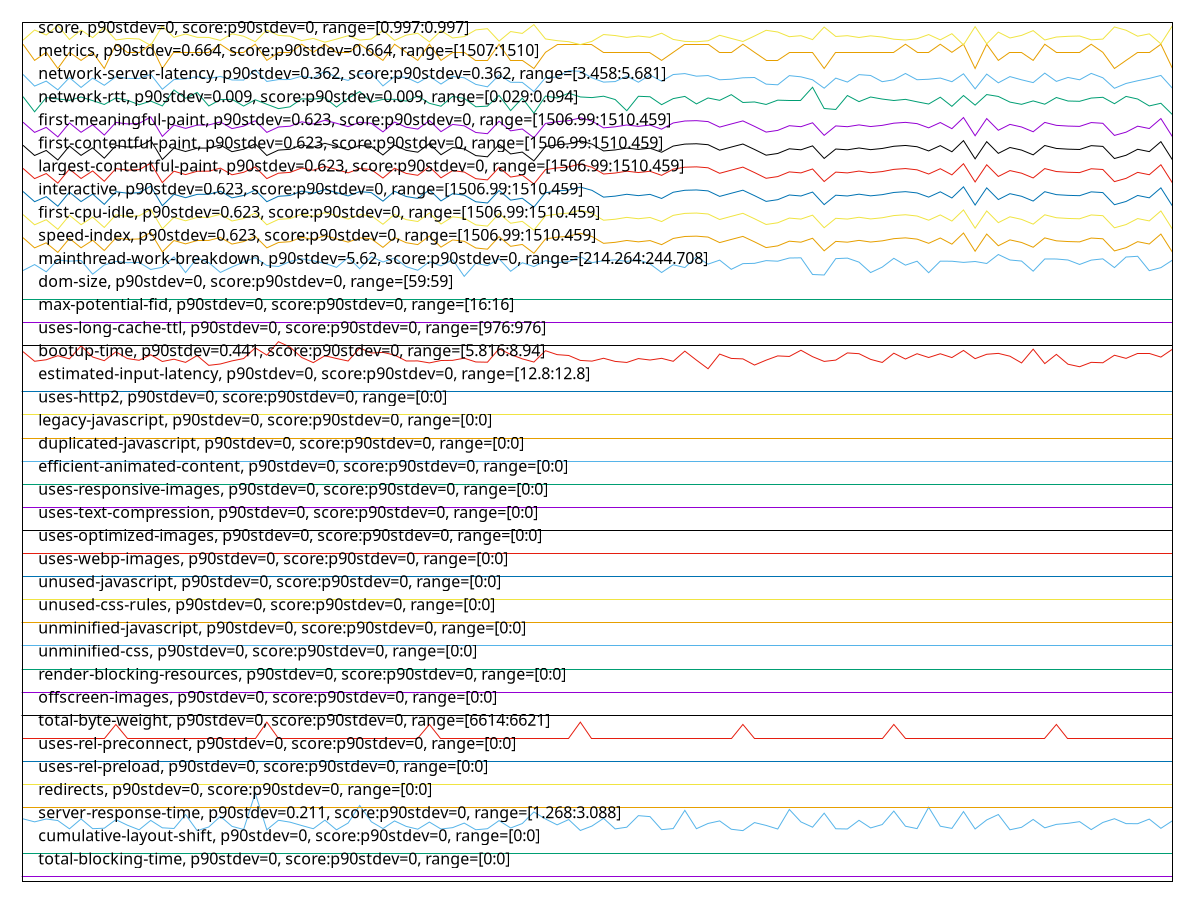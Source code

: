 reset
set terminal svg size 640, 4440 enhanced background rgb 'white'
set output "report_00007_2020-12-11T15:55:29.892Z/correlation/pages+cached+noexternal+nofonts+nosvg+noimg+nocss+nojs/correlation.svg"

$totalBlockingTimeP90Stdev0ScoreP90Stdev0Range00 <<EOF
0 0.2
1 0.2
2 0.2
3 0.2
4 0.2
5 0.2
6 0.2
7 0.2
8 0.2
9 0.2
10 0.2
11 0.2
12 0.2
13 0.2
14 0.2
15 0.2
16 0.2
17 0.2
18 0.2
19 0.2
20 0.2
21 0.2
22 0.2
23 0.2
24 0.2
25 0.2
26 0.2
27 0.2
28 0.2
29 0.2
30 0.2
31 0.2
32 0.2
33 0.2
34 0.2
35 0.2
36 0.2
37 0.2
38 0.2
39 0.2
40 0.2
41 0.2
42 0.2
43 0.2
44 0.2
45 0.2
46 0.2
47 0.2
48 0.2
49 0.2
50 0.2
51 0.2
52 0.2
53 0.2
54 0.2
55 0.2
56 0.2
57 0.2
58 0.2
59 0.2
60 0.2
61 0.2
62 0.2
63 0.2
64 0.2
65 0.2
66 0.2
67 0.2
68 0.2
69 0.2
70 0.2
71 0.2
72 0.2
73 0.2
74 0.2
75 0.2
76 0.2
77 0.2
78 0.2
79 0.2
80 0.2
81 0.2
82 0.2
83 0.2
84 0.2
85 0.2
86 0.2
87 0.2
88 0.2
89 0.2
90 0.2
91 0.2
92 0.2
93 0.2
94 0.2
95 0.2
96 0.2
97 0.2
98 0.2
99 0.2
EOF

$cumulativeLayoutShiftP90Stdev0ScoreP90Stdev0Range00 <<EOF
0 1.2
1 1.2
2 1.2
3 1.2
4 1.2
5 1.2
6 1.2
7 1.2
8 1.2
9 1.2
10 1.2
11 1.2
12 1.2
13 1.2
14 1.2
15 1.2
16 1.2
17 1.2
18 1.2
19 1.2
20 1.2
21 1.2
22 1.2
23 1.2
24 1.2
25 1.2
26 1.2
27 1.2
28 1.2
29 1.2
30 1.2
31 1.2
32 1.2
33 1.2
34 1.2
35 1.2
36 1.2
37 1.2
38 1.2
39 1.2
40 1.2
41 1.2
42 1.2
43 1.2
44 1.2
45 1.2
46 1.2
47 1.2
48 1.2
49 1.2
50 1.2
51 1.2
52 1.2
53 1.2
54 1.2
55 1.2
56 1.2
57 1.2
58 1.2
59 1.2
60 1.2
61 1.2
62 1.2
63 1.2
64 1.2
65 1.2
66 1.2
67 1.2
68 1.2
69 1.2
70 1.2
71 1.2
72 1.2
73 1.2
74 1.2
75 1.2
76 1.2
77 1.2
78 1.2
79 1.2
80 1.2
81 1.2
82 1.2
83 1.2
84 1.2
85 1.2
86 1.2
87 1.2
88 1.2
89 1.2
90 1.2
91 1.2
92 1.2
93 1.2
94 1.2
95 1.2
96 1.2
97 1.2
98 1.2
99 1.2
EOF

$serverResponseTimeP90Stdev0211ScoreP90Stdev0Range12683088 <<EOF
0 2.7136305732484076
1 2.582547770700637
2 2.7064968152866244
3 2.638726114649682
4 2.281146496815287
5 2.709171974522293
6 2.2873885350318472
7 2.3070063694267517
8 2.6779617834394904
9 2.4363057324840764
10 2.238343949044586
11 2.645859872611465
12 2.3248407643312103
13 2.2954140127388536
14 2.8982165605095545
15 2.2
16 2.3605095541401275
17 2.8188535031847133
18 2.389044585987261
19 2.25171974522293
20 3.8229299363057327
21 2.240127388535032
22 2.6512101910828028
23 2.569171974522293
24 2.4238216560509556
25 2.2847133757961786
26 2.6556687898089173
27 2.23656050955414
28 2.530828025477707
29 3.2914649681528667
30 2.586114649681529
31 2.291847133757962
32 2.622675159235669
33 2.3863694267515925
34 2.2642038216560514
35 2.573630573248408
36 2.2722292993630573
37 2.331974522292994
38 2.5290445859872612
39 2.240127388535032
40 2.2847133757961786
41 2.6369426751592355
42 2.31859872611465
43 2.508535031847134
44 3.00968152866242
45 2.7064968152866244
46 2.4532484076433123
47 2.6815286624203822
48 2.2089171974522297
49 2.4006369426751597
50 2.735031847133758
51 2.277579617834395
52 2.3507006369426753
53 2.850955414012739
54 2.8090445859872615
55 2.244585987261147
56 2.291847133757962
57 3.0801273885350318
58 2.2856050955414013
59 2.5129936305732485
60 2.623566878980892
61 2.2624203821656055
62 2.2026751592356693
63 2.551337579617835
64 2.42828025477707
65 2.2722292993630573
66 3.118471337579618
67 2.5798726114649684
68 2.351592356687898
69 2.9579617834394907
70 2.2829299363057327
71 2.274012738853503
72 2.649426751592357
73 2.319490445859873
74 2.465732484076433
75 3.0498089171974527
76 2.393503184713376
77 2.289171974522293
78 3.2147770700636946
79 2.394394904458599
80 2.2989808917197454
81 3.027515923566879
82 2.274012738853503
83 2.6663694267515927
84 2.9000000000000004
85 2.239235668789809
86 2.3462420382165607
87 2.68687898089172
88 2.3230573248407644
89 2.4737579617834395
90 2.5183439490445862
91 2.5914649681528665
92 2.2472611464968155
93 2.5557961783439493
94 2.7180891719745226
95 2.505859872611465
96 2.5022929936305736
97 2.70203821656051
98 2.302547770700637
99 2.6307006369426755
EOF

$redirectsP90Stdev0ScoreP90Stdev0Range00 <<EOF
0 3.2
1 3.2
2 3.2
3 3.2
4 3.2
5 3.2
6 3.2
7 3.2
8 3.2
9 3.2
10 3.2
11 3.2
12 3.2
13 3.2
14 3.2
15 3.2
16 3.2
17 3.2
18 3.2
19 3.2
20 3.2
21 3.2
22 3.2
23 3.2
24 3.2
25 3.2
26 3.2
27 3.2
28 3.2
29 3.2
30 3.2
31 3.2
32 3.2
33 3.2
34 3.2
35 3.2
36 3.2
37 3.2
38 3.2
39 3.2
40 3.2
41 3.2
42 3.2
43 3.2
44 3.2
45 3.2
46 3.2
47 3.2
48 3.2
49 3.2
50 3.2
51 3.2
52 3.2
53 3.2
54 3.2
55 3.2
56 3.2
57 3.2
58 3.2
59 3.2
60 3.2
61 3.2
62 3.2
63 3.2
64 3.2
65 3.2
66 3.2
67 3.2
68 3.2
69 3.2
70 3.2
71 3.2
72 3.2
73 3.2
74 3.2
75 3.2
76 3.2
77 3.2
78 3.2
79 3.2
80 3.2
81 3.2
82 3.2
83 3.2
84 3.2
85 3.2
86 3.2
87 3.2
88 3.2
89 3.2
90 3.2
91 3.2
92 3.2
93 3.2
94 3.2
95 3.2
96 3.2
97 3.2
98 3.2
99 3.2
EOF

$usesRelPreloadP90Stdev0ScoreP90Stdev0Range00 <<EOF
0 4.2
1 4.2
2 4.2
3 4.2
4 4.2
5 4.2
6 4.2
7 4.2
8 4.2
9 4.2
10 4.2
11 4.2
12 4.2
13 4.2
14 4.2
15 4.2
16 4.2
17 4.2
18 4.2
19 4.2
20 4.2
21 4.2
22 4.2
23 4.2
24 4.2
25 4.2
26 4.2
27 4.2
28 4.2
29 4.2
30 4.2
31 4.2
32 4.2
33 4.2
34 4.2
35 4.2
36 4.2
37 4.2
38 4.2
39 4.2
40 4.2
41 4.2
42 4.2
43 4.2
44 4.2
45 4.2
46 4.2
47 4.2
48 4.2
49 4.2
50 4.2
51 4.2
52 4.2
53 4.2
54 4.2
55 4.2
56 4.2
57 4.2
58 4.2
59 4.2
60 4.2
61 4.2
62 4.2
63 4.2
64 4.2
65 4.2
66 4.2
67 4.2
68 4.2
69 4.2
70 4.2
71 4.2
72 4.2
73 4.2
74 4.2
75 4.2
76 4.2
77 4.2
78 4.2
79 4.2
80 4.2
81 4.2
82 4.2
83 4.2
84 4.2
85 4.2
86 4.2
87 4.2
88 4.2
89 4.2
90 4.2
91 4.2
92 4.2
93 4.2
94 4.2
95 4.2
96 4.2
97 4.2
98 4.2
99 4.2
EOF

$usesRelPreconnectP90Stdev0ScoreP90Stdev0Range00 <<EOF
0 5.2
1 5.2
2 5.2
3 5.2
4 5.2
5 5.2
6 5.2
7 5.2
8 5.2
9 5.2
10 5.2
11 5.2
12 5.2
13 5.2
14 5.2
15 5.2
16 5.2
17 5.2
18 5.2
19 5.2
20 5.2
21 5.2
22 5.2
23 5.2
24 5.2
25 5.2
26 5.2
27 5.2
28 5.2
29 5.2
30 5.2
31 5.2
32 5.2
33 5.2
34 5.2
35 5.2
36 5.2
37 5.2
38 5.2
39 5.2
40 5.2
41 5.2
42 5.2
43 5.2
44 5.2
45 5.2
46 5.2
47 5.2
48 5.2
49 5.2
50 5.2
51 5.2
52 5.2
53 5.2
54 5.2
55 5.2
56 5.2
57 5.2
58 5.2
59 5.2
60 5.2
61 5.2
62 5.2
63 5.2
64 5.2
65 5.2
66 5.2
67 5.2
68 5.2
69 5.2
70 5.2
71 5.2
72 5.2
73 5.2
74 5.2
75 5.2
76 5.2
77 5.2
78 5.2
79 5.2
80 5.2
81 5.2
82 5.2
83 5.2
84 5.2
85 5.2
86 5.2
87 5.2
88 5.2
89 5.2
90 5.2
91 5.2
92 5.2
93 5.2
94 5.2
95 5.2
96 5.2
97 5.2
98 5.2
99 5.2
EOF

$totalByteWeightP90Stdev0ScoreP90Stdev0Range66146621 <<EOF
0 6.2
1 6.2
2 6.2
3 6.2
4 6.2
5 6.2
6 6.2
7 6.2
8 6.8
9 6.2
10 6.2
11 6.2
12 6.2
13 6.2
14 6.2
15 6.2
16 6.2
17 6.2
18 6.2
19 6.2
20 6.2
21 6.9
22 6.2
23 6.2
24 6.2
25 6.2
26 6.2
27 6.2
28 6.2
29 6.2
30 6.2
31 6.2
32 6.2
33 6.2
34 6.2
35 6.8
36 6.2
37 6.2
38 6.2
39 6.2
40 6.2
41 6.2
42 6.2
43 6.2
44 6.2
45 6.2
46 6.2
47 6.2
48 6.9
49 6.2
50 6.2
51 6.2
52 6.2
53 6.2
54 6.2
55 6.2
56 6.2
57 6.2
58 6.2
59 6.2
60 6.2
61 6.2
62 6.8
63 6.2
64 6.2
65 6.2
66 6.2
67 6.2
68 6.2
69 6.2
70 6.2
71 6.2
72 6.2
73 6.2
74 6.2
75 6.8
76 6.2
77 6.2
78 6.2
79 6.2
80 6.2
81 6.2
82 6.2
83 6.2
84 6.2
85 6.2
86 6.2
87 6.2
88 6.2
89 6.8
90 6.2
91 6.2
92 6.2
93 6.2
94 6.2
95 6.2
96 6.2
97 6.2
98 6.2
99 6.2
EOF

$offscreenImagesP90Stdev0ScoreP90Stdev0Range00 <<EOF
0 7.2
1 7.2
2 7.2
3 7.2
4 7.2
5 7.2
6 7.2
7 7.2
8 7.2
9 7.2
10 7.2
11 7.2
12 7.2
13 7.2
14 7.2
15 7.2
16 7.2
17 7.2
18 7.2
19 7.2
20 7.2
21 7.2
22 7.2
23 7.2
24 7.2
25 7.2
26 7.2
27 7.2
28 7.2
29 7.2
30 7.2
31 7.2
32 7.2
33 7.2
34 7.2
35 7.2
36 7.2
37 7.2
38 7.2
39 7.2
40 7.2
41 7.2
42 7.2
43 7.2
44 7.2
45 7.2
46 7.2
47 7.2
48 7.2
49 7.2
50 7.2
51 7.2
52 7.2
53 7.2
54 7.2
55 7.2
56 7.2
57 7.2
58 7.2
59 7.2
60 7.2
61 7.2
62 7.2
63 7.2
64 7.2
65 7.2
66 7.2
67 7.2
68 7.2
69 7.2
70 7.2
71 7.2
72 7.2
73 7.2
74 7.2
75 7.2
76 7.2
77 7.2
78 7.2
79 7.2
80 7.2
81 7.2
82 7.2
83 7.2
84 7.2
85 7.2
86 7.2
87 7.2
88 7.2
89 7.2
90 7.2
91 7.2
92 7.2
93 7.2
94 7.2
95 7.2
96 7.2
97 7.2
98 7.2
99 7.2
EOF

$renderBlockingResourcesP90Stdev0ScoreP90Stdev0Range00 <<EOF
0 8.2
1 8.2
2 8.2
3 8.2
4 8.2
5 8.2
6 8.2
7 8.2
8 8.2
9 8.2
10 8.2
11 8.2
12 8.2
13 8.2
14 8.2
15 8.2
16 8.2
17 8.2
18 8.2
19 8.2
20 8.2
21 8.2
22 8.2
23 8.2
24 8.2
25 8.2
26 8.2
27 8.2
28 8.2
29 8.2
30 8.2
31 8.2
32 8.2
33 8.2
34 8.2
35 8.2
36 8.2
37 8.2
38 8.2
39 8.2
40 8.2
41 8.2
42 8.2
43 8.2
44 8.2
45 8.2
46 8.2
47 8.2
48 8.2
49 8.2
50 8.2
51 8.2
52 8.2
53 8.2
54 8.2
55 8.2
56 8.2
57 8.2
58 8.2
59 8.2
60 8.2
61 8.2
62 8.2
63 8.2
64 8.2
65 8.2
66 8.2
67 8.2
68 8.2
69 8.2
70 8.2
71 8.2
72 8.2
73 8.2
74 8.2
75 8.2
76 8.2
77 8.2
78 8.2
79 8.2
80 8.2
81 8.2
82 8.2
83 8.2
84 8.2
85 8.2
86 8.2
87 8.2
88 8.2
89 8.2
90 8.2
91 8.2
92 8.2
93 8.2
94 8.2
95 8.2
96 8.2
97 8.2
98 8.2
99 8.2
EOF

$unminifiedCssP90Stdev0ScoreP90Stdev0Range00 <<EOF
0 9.2
1 9.2
2 9.2
3 9.2
4 9.2
5 9.2
6 9.2
7 9.2
8 9.2
9 9.2
10 9.2
11 9.2
12 9.2
13 9.2
14 9.2
15 9.2
16 9.2
17 9.2
18 9.2
19 9.2
20 9.2
21 9.2
22 9.2
23 9.2
24 9.2
25 9.2
26 9.2
27 9.2
28 9.2
29 9.2
30 9.2
31 9.2
32 9.2
33 9.2
34 9.2
35 9.2
36 9.2
37 9.2
38 9.2
39 9.2
40 9.2
41 9.2
42 9.2
43 9.2
44 9.2
45 9.2
46 9.2
47 9.2
48 9.2
49 9.2
50 9.2
51 9.2
52 9.2
53 9.2
54 9.2
55 9.2
56 9.2
57 9.2
58 9.2
59 9.2
60 9.2
61 9.2
62 9.2
63 9.2
64 9.2
65 9.2
66 9.2
67 9.2
68 9.2
69 9.2
70 9.2
71 9.2
72 9.2
73 9.2
74 9.2
75 9.2
76 9.2
77 9.2
78 9.2
79 9.2
80 9.2
81 9.2
82 9.2
83 9.2
84 9.2
85 9.2
86 9.2
87 9.2
88 9.2
89 9.2
90 9.2
91 9.2
92 9.2
93 9.2
94 9.2
95 9.2
96 9.2
97 9.2
98 9.2
99 9.2
EOF

$unminifiedJavascriptP90Stdev0ScoreP90Stdev0Range00 <<EOF
0 10.2
1 10.2
2 10.2
3 10.2
4 10.2
5 10.2
6 10.2
7 10.2
8 10.2
9 10.2
10 10.2
11 10.2
12 10.2
13 10.2
14 10.2
15 10.2
16 10.2
17 10.2
18 10.2
19 10.2
20 10.2
21 10.2
22 10.2
23 10.2
24 10.2
25 10.2
26 10.2
27 10.2
28 10.2
29 10.2
30 10.2
31 10.2
32 10.2
33 10.2
34 10.2
35 10.2
36 10.2
37 10.2
38 10.2
39 10.2
40 10.2
41 10.2
42 10.2
43 10.2
44 10.2
45 10.2
46 10.2
47 10.2
48 10.2
49 10.2
50 10.2
51 10.2
52 10.2
53 10.2
54 10.2
55 10.2
56 10.2
57 10.2
58 10.2
59 10.2
60 10.2
61 10.2
62 10.2
63 10.2
64 10.2
65 10.2
66 10.2
67 10.2
68 10.2
69 10.2
70 10.2
71 10.2
72 10.2
73 10.2
74 10.2
75 10.2
76 10.2
77 10.2
78 10.2
79 10.2
80 10.2
81 10.2
82 10.2
83 10.2
84 10.2
85 10.2
86 10.2
87 10.2
88 10.2
89 10.2
90 10.2
91 10.2
92 10.2
93 10.2
94 10.2
95 10.2
96 10.2
97 10.2
98 10.2
99 10.2
EOF

$unusedCssRulesP90Stdev0ScoreP90Stdev0Range00 <<EOF
0 11.2
1 11.2
2 11.2
3 11.2
4 11.2
5 11.2
6 11.2
7 11.2
8 11.2
9 11.2
10 11.2
11 11.2
12 11.2
13 11.2
14 11.2
15 11.2
16 11.2
17 11.2
18 11.2
19 11.2
20 11.2
21 11.2
22 11.2
23 11.2
24 11.2
25 11.2
26 11.2
27 11.2
28 11.2
29 11.2
30 11.2
31 11.2
32 11.2
33 11.2
34 11.2
35 11.2
36 11.2
37 11.2
38 11.2
39 11.2
40 11.2
41 11.2
42 11.2
43 11.2
44 11.2
45 11.2
46 11.2
47 11.2
48 11.2
49 11.2
50 11.2
51 11.2
52 11.2
53 11.2
54 11.2
55 11.2
56 11.2
57 11.2
58 11.2
59 11.2
60 11.2
61 11.2
62 11.2
63 11.2
64 11.2
65 11.2
66 11.2
67 11.2
68 11.2
69 11.2
70 11.2
71 11.2
72 11.2
73 11.2
74 11.2
75 11.2
76 11.2
77 11.2
78 11.2
79 11.2
80 11.2
81 11.2
82 11.2
83 11.2
84 11.2
85 11.2
86 11.2
87 11.2
88 11.2
89 11.2
90 11.2
91 11.2
92 11.2
93 11.2
94 11.2
95 11.2
96 11.2
97 11.2
98 11.2
99 11.2
EOF

$unusedJavascriptP90Stdev0ScoreP90Stdev0Range00 <<EOF
0 12.2
1 12.2
2 12.2
3 12.2
4 12.2
5 12.2
6 12.2
7 12.2
8 12.2
9 12.2
10 12.2
11 12.2
12 12.2
13 12.2
14 12.2
15 12.2
16 12.2
17 12.2
18 12.2
19 12.2
20 12.2
21 12.2
22 12.2
23 12.2
24 12.2
25 12.2
26 12.2
27 12.2
28 12.2
29 12.2
30 12.2
31 12.2
32 12.2
33 12.2
34 12.2
35 12.2
36 12.2
37 12.2
38 12.2
39 12.2
40 12.2
41 12.2
42 12.2
43 12.2
44 12.2
45 12.2
46 12.2
47 12.2
48 12.2
49 12.2
50 12.2
51 12.2
52 12.2
53 12.2
54 12.2
55 12.2
56 12.2
57 12.2
58 12.2
59 12.2
60 12.2
61 12.2
62 12.2
63 12.2
64 12.2
65 12.2
66 12.2
67 12.2
68 12.2
69 12.2
70 12.2
71 12.2
72 12.2
73 12.2
74 12.2
75 12.2
76 12.2
77 12.2
78 12.2
79 12.2
80 12.2
81 12.2
82 12.2
83 12.2
84 12.2
85 12.2
86 12.2
87 12.2
88 12.2
89 12.2
90 12.2
91 12.2
92 12.2
93 12.2
94 12.2
95 12.2
96 12.2
97 12.2
98 12.2
99 12.2
EOF

$usesWebpImagesP90Stdev0ScoreP90Stdev0Range00 <<EOF
0 13.2
1 13.2
2 13.2
3 13.2
4 13.2
5 13.2
6 13.2
7 13.2
8 13.2
9 13.2
10 13.2
11 13.2
12 13.2
13 13.2
14 13.2
15 13.2
16 13.2
17 13.2
18 13.2
19 13.2
20 13.2
21 13.2
22 13.2
23 13.2
24 13.2
25 13.2
26 13.2
27 13.2
28 13.2
29 13.2
30 13.2
31 13.2
32 13.2
33 13.2
34 13.2
35 13.2
36 13.2
37 13.2
38 13.2
39 13.2
40 13.2
41 13.2
42 13.2
43 13.2
44 13.2
45 13.2
46 13.2
47 13.2
48 13.2
49 13.2
50 13.2
51 13.2
52 13.2
53 13.2
54 13.2
55 13.2
56 13.2
57 13.2
58 13.2
59 13.2
60 13.2
61 13.2
62 13.2
63 13.2
64 13.2
65 13.2
66 13.2
67 13.2
68 13.2
69 13.2
70 13.2
71 13.2
72 13.2
73 13.2
74 13.2
75 13.2
76 13.2
77 13.2
78 13.2
79 13.2
80 13.2
81 13.2
82 13.2
83 13.2
84 13.2
85 13.2
86 13.2
87 13.2
88 13.2
89 13.2
90 13.2
91 13.2
92 13.2
93 13.2
94 13.2
95 13.2
96 13.2
97 13.2
98 13.2
99 13.2
EOF

$usesOptimizedImagesP90Stdev0ScoreP90Stdev0Range00 <<EOF
0 14.2
1 14.2
2 14.2
3 14.2
4 14.2
5 14.2
6 14.2
7 14.2
8 14.2
9 14.2
10 14.2
11 14.2
12 14.2
13 14.2
14 14.2
15 14.2
16 14.2
17 14.2
18 14.2
19 14.2
20 14.2
21 14.2
22 14.2
23 14.2
24 14.2
25 14.2
26 14.2
27 14.2
28 14.2
29 14.2
30 14.2
31 14.2
32 14.2
33 14.2
34 14.2
35 14.2
36 14.2
37 14.2
38 14.2
39 14.2
40 14.2
41 14.2
42 14.2
43 14.2
44 14.2
45 14.2
46 14.2
47 14.2
48 14.2
49 14.2
50 14.2
51 14.2
52 14.2
53 14.2
54 14.2
55 14.2
56 14.2
57 14.2
58 14.2
59 14.2
60 14.2
61 14.2
62 14.2
63 14.2
64 14.2
65 14.2
66 14.2
67 14.2
68 14.2
69 14.2
70 14.2
71 14.2
72 14.2
73 14.2
74 14.2
75 14.2
76 14.2
77 14.2
78 14.2
79 14.2
80 14.2
81 14.2
82 14.2
83 14.2
84 14.2
85 14.2
86 14.2
87 14.2
88 14.2
89 14.2
90 14.2
91 14.2
92 14.2
93 14.2
94 14.2
95 14.2
96 14.2
97 14.2
98 14.2
99 14.2
EOF

$usesTextCompressionP90Stdev0ScoreP90Stdev0Range00 <<EOF
0 15.2
1 15.2
2 15.2
3 15.2
4 15.2
5 15.2
6 15.2
7 15.2
8 15.2
9 15.2
10 15.2
11 15.2
12 15.2
13 15.2
14 15.2
15 15.2
16 15.2
17 15.2
18 15.2
19 15.2
20 15.2
21 15.2
22 15.2
23 15.2
24 15.2
25 15.2
26 15.2
27 15.2
28 15.2
29 15.2
30 15.2
31 15.2
32 15.2
33 15.2
34 15.2
35 15.2
36 15.2
37 15.2
38 15.2
39 15.2
40 15.2
41 15.2
42 15.2
43 15.2
44 15.2
45 15.2
46 15.2
47 15.2
48 15.2
49 15.2
50 15.2
51 15.2
52 15.2
53 15.2
54 15.2
55 15.2
56 15.2
57 15.2
58 15.2
59 15.2
60 15.2
61 15.2
62 15.2
63 15.2
64 15.2
65 15.2
66 15.2
67 15.2
68 15.2
69 15.2
70 15.2
71 15.2
72 15.2
73 15.2
74 15.2
75 15.2
76 15.2
77 15.2
78 15.2
79 15.2
80 15.2
81 15.2
82 15.2
83 15.2
84 15.2
85 15.2
86 15.2
87 15.2
88 15.2
89 15.2
90 15.2
91 15.2
92 15.2
93 15.2
94 15.2
95 15.2
96 15.2
97 15.2
98 15.2
99 15.2
EOF

$usesResponsiveImagesP90Stdev0ScoreP90Stdev0Range00 <<EOF
0 16.2
1 16.2
2 16.2
3 16.2
4 16.2
5 16.2
6 16.2
7 16.2
8 16.2
9 16.2
10 16.2
11 16.2
12 16.2
13 16.2
14 16.2
15 16.2
16 16.2
17 16.2
18 16.2
19 16.2
20 16.2
21 16.2
22 16.2
23 16.2
24 16.2
25 16.2
26 16.2
27 16.2
28 16.2
29 16.2
30 16.2
31 16.2
32 16.2
33 16.2
34 16.2
35 16.2
36 16.2
37 16.2
38 16.2
39 16.2
40 16.2
41 16.2
42 16.2
43 16.2
44 16.2
45 16.2
46 16.2
47 16.2
48 16.2
49 16.2
50 16.2
51 16.2
52 16.2
53 16.2
54 16.2
55 16.2
56 16.2
57 16.2
58 16.2
59 16.2
60 16.2
61 16.2
62 16.2
63 16.2
64 16.2
65 16.2
66 16.2
67 16.2
68 16.2
69 16.2
70 16.2
71 16.2
72 16.2
73 16.2
74 16.2
75 16.2
76 16.2
77 16.2
78 16.2
79 16.2
80 16.2
81 16.2
82 16.2
83 16.2
84 16.2
85 16.2
86 16.2
87 16.2
88 16.2
89 16.2
90 16.2
91 16.2
92 16.2
93 16.2
94 16.2
95 16.2
96 16.2
97 16.2
98 16.2
99 16.2
EOF

$efficientAnimatedContentP90Stdev0ScoreP90Stdev0Range00 <<EOF
0 17.2
1 17.2
2 17.2
3 17.2
4 17.2
5 17.2
6 17.2
7 17.2
8 17.2
9 17.2
10 17.2
11 17.2
12 17.2
13 17.2
14 17.2
15 17.2
16 17.2
17 17.2
18 17.2
19 17.2
20 17.2
21 17.2
22 17.2
23 17.2
24 17.2
25 17.2
26 17.2
27 17.2
28 17.2
29 17.2
30 17.2
31 17.2
32 17.2
33 17.2
34 17.2
35 17.2
36 17.2
37 17.2
38 17.2
39 17.2
40 17.2
41 17.2
42 17.2
43 17.2
44 17.2
45 17.2
46 17.2
47 17.2
48 17.2
49 17.2
50 17.2
51 17.2
52 17.2
53 17.2
54 17.2
55 17.2
56 17.2
57 17.2
58 17.2
59 17.2
60 17.2
61 17.2
62 17.2
63 17.2
64 17.2
65 17.2
66 17.2
67 17.2
68 17.2
69 17.2
70 17.2
71 17.2
72 17.2
73 17.2
74 17.2
75 17.2
76 17.2
77 17.2
78 17.2
79 17.2
80 17.2
81 17.2
82 17.2
83 17.2
84 17.2
85 17.2
86 17.2
87 17.2
88 17.2
89 17.2
90 17.2
91 17.2
92 17.2
93 17.2
94 17.2
95 17.2
96 17.2
97 17.2
98 17.2
99 17.2
EOF

$duplicatedJavascriptP90Stdev0ScoreP90Stdev0Range00 <<EOF
0 18.2
1 18.2
2 18.2
3 18.2
4 18.2
5 18.2
6 18.2
7 18.2
8 18.2
9 18.2
10 18.2
11 18.2
12 18.2
13 18.2
14 18.2
15 18.2
16 18.2
17 18.2
18 18.2
19 18.2
20 18.2
21 18.2
22 18.2
23 18.2
24 18.2
25 18.2
26 18.2
27 18.2
28 18.2
29 18.2
30 18.2
31 18.2
32 18.2
33 18.2
34 18.2
35 18.2
36 18.2
37 18.2
38 18.2
39 18.2
40 18.2
41 18.2
42 18.2
43 18.2
44 18.2
45 18.2
46 18.2
47 18.2
48 18.2
49 18.2
50 18.2
51 18.2
52 18.2
53 18.2
54 18.2
55 18.2
56 18.2
57 18.2
58 18.2
59 18.2
60 18.2
61 18.2
62 18.2
63 18.2
64 18.2
65 18.2
66 18.2
67 18.2
68 18.2
69 18.2
70 18.2
71 18.2
72 18.2
73 18.2
74 18.2
75 18.2
76 18.2
77 18.2
78 18.2
79 18.2
80 18.2
81 18.2
82 18.2
83 18.2
84 18.2
85 18.2
86 18.2
87 18.2
88 18.2
89 18.2
90 18.2
91 18.2
92 18.2
93 18.2
94 18.2
95 18.2
96 18.2
97 18.2
98 18.2
99 18.2
EOF

$legacyJavascriptP90Stdev0ScoreP90Stdev0Range00 <<EOF
0 19.2
1 19.2
2 19.2
3 19.2
4 19.2
5 19.2
6 19.2
7 19.2
8 19.2
9 19.2
10 19.2
11 19.2
12 19.2
13 19.2
14 19.2
15 19.2
16 19.2
17 19.2
18 19.2
19 19.2
20 19.2
21 19.2
22 19.2
23 19.2
24 19.2
25 19.2
26 19.2
27 19.2
28 19.2
29 19.2
30 19.2
31 19.2
32 19.2
33 19.2
34 19.2
35 19.2
36 19.2
37 19.2
38 19.2
39 19.2
40 19.2
41 19.2
42 19.2
43 19.2
44 19.2
45 19.2
46 19.2
47 19.2
48 19.2
49 19.2
50 19.2
51 19.2
52 19.2
53 19.2
54 19.2
55 19.2
56 19.2
57 19.2
58 19.2
59 19.2
60 19.2
61 19.2
62 19.2
63 19.2
64 19.2
65 19.2
66 19.2
67 19.2
68 19.2
69 19.2
70 19.2
71 19.2
72 19.2
73 19.2
74 19.2
75 19.2
76 19.2
77 19.2
78 19.2
79 19.2
80 19.2
81 19.2
82 19.2
83 19.2
84 19.2
85 19.2
86 19.2
87 19.2
88 19.2
89 19.2
90 19.2
91 19.2
92 19.2
93 19.2
94 19.2
95 19.2
96 19.2
97 19.2
98 19.2
99 19.2
EOF

$usesHttp2P90Stdev0ScoreP90Stdev0Range00 <<EOF
0 20.2
1 20.2
2 20.2
3 20.2
4 20.2
5 20.2
6 20.2
7 20.2
8 20.2
9 20.2
10 20.2
11 20.2
12 20.2
13 20.2
14 20.2
15 20.2
16 20.2
17 20.2
18 20.2
19 20.2
20 20.2
21 20.2
22 20.2
23 20.2
24 20.2
25 20.2
26 20.2
27 20.2
28 20.2
29 20.2
30 20.2
31 20.2
32 20.2
33 20.2
34 20.2
35 20.2
36 20.2
37 20.2
38 20.2
39 20.2
40 20.2
41 20.2
42 20.2
43 20.2
44 20.2
45 20.2
46 20.2
47 20.2
48 20.2
49 20.2
50 20.2
51 20.2
52 20.2
53 20.2
54 20.2
55 20.2
56 20.2
57 20.2
58 20.2
59 20.2
60 20.2
61 20.2
62 20.2
63 20.2
64 20.2
65 20.2
66 20.2
67 20.2
68 20.2
69 20.2
70 20.2
71 20.2
72 20.2
73 20.2
74 20.2
75 20.2
76 20.2
77 20.2
78 20.2
79 20.2
80 20.2
81 20.2
82 20.2
83 20.2
84 20.2
85 20.2
86 20.2
87 20.2
88 20.2
89 20.2
90 20.2
91 20.2
92 20.2
93 20.2
94 20.2
95 20.2
96 20.2
97 20.2
98 20.2
99 20.2
EOF

$estimatedInputLatencyP90Stdev0ScoreP90Stdev0Range128128 <<EOF
0 21.2
1 21.2
2 21.2
3 21.2
4 21.2
5 21.2
6 21.2
7 21.2
8 21.2
9 21.2
10 21.2
11 21.2
12 21.2
13 21.2
14 21.2
15 21.2
16 21.2
17 21.2
18 21.2
19 21.2
20 21.2
21 21.2
22 21.2
23 21.2
24 21.2
25 21.2
26 21.2
27 21.2
28 21.2
29 21.2
30 21.2
31 21.2
32 21.2
33 21.2
34 21.2
35 21.2
36 21.2
37 21.2
38 21.2
39 21.2
40 21.2
41 21.2
42 21.2
43 21.2
44 21.2
45 21.2
46 21.2
47 21.2
48 21.2
49 21.2
50 21.2
51 21.2
52 21.2
53 21.2
54 21.2
55 21.2
56 21.2
57 21.2
58 21.2
59 21.2
60 21.2
61 21.2
62 21.2
63 21.2
64 21.2
65 21.2
66 21.2
67 21.2
68 21.2
69 21.2
70 21.2
71 21.2
72 21.2
73 21.2
74 21.2
75 21.2
76 21.2
77 21.2
78 21.2
79 21.2
80 21.2
81 21.2
82 21.2
83 21.2
84 21.2
85 21.2
86 21.2
87 21.2
88 21.2
89 21.2
90 21.2
91 21.2
92 21.2
93 21.2
94 21.2
95 21.2
96 21.2
97 21.2
98 21.2
99 21.2
EOF

$bootupTimeP90Stdev0441ScoreP90Stdev0Range5816894 <<EOF
0 22.94047109207709
1 22.523768736616702
2 22.589721627408995
3 22.76359743040685
4 22.628693790149892
5 23.193790149892934
6 22.70813704496788
7 22.549250535331904
8 22.931477516059957
9 22.6406852248394
10 22.56573875802998
11 22.805567451820128
12 22.51477516059957
13 22.613704496788007
14 22.475802997858672
15 22.771092077087793
16 22.346895074946467
17 22.406852248394003
18 22.540256959314775
19 22.6406852248394
20 23.103854389721626
21 22.789079229122056
22 23.37066381156317
23 23.135331905781584
24 22.68865096359743
25 22.465310492505353
26 22.76359743040685
27 22.643683083511778
28 22.535760171306208
29 23.099357601713063
30 22.88051391862955
31 22.90899357601713
32 22.793576017130622
33 22.537259100642398
34 22.538758029978585
35 22.453319057815847
36 22.556745182012847
37 22.56423982869379
38 22.657173447537474
39 22.493790149892934
40 22.483297644539615
41 23.06338329764454
42 22.820556745182014
43 22.628693790149892
44 22.490792291220558
45 22.980942184154173
46 22.81156316916488
47 22.77408993576017
48 22.561241970021413
49 22.529764453961455
50 22.654175588865098
51 22.51777301927195
52 22.472805139186296
53 22.6406852248394
54 22.577730192719486
55 22.65117773019272
56 22.522269807280512
57 22.962955032119915
58 22.57323340471092
59 22.2
60 22.835546038543896
61 22.646680942184155
62 22.627194860813706
63 22.360385438972163
64 22.571734475374733
65 22.75610278372591
66 22.732119914346896
67 23.000428265524626
68 22.723126338329763
69 22.51777301927195
70 22.57473233404711
71 22.885010706638116
72 22.85203426124197
73 22.606209850107067
74 22.472805139186296
75 22.873019271948607
76 22.62119914346895
77 22.850535331905782
78 22.687152034261242
79 22.849036402569592
80 22.684154175588866
81 22.992933618843683
82 22.63768736616702
83 22.826552462526767
84 22.865524625267668
85 22.742612419700215
86 22.451820128479657
87 23.048394004282656
88 22.423340471092075
89 22.8220556745182
90 22.396359743040684
91 22.28693790149893
92 22.477301927194862
93 22.4593147751606
94 22.78458244111349
95 22.64967880085653
96 22.868522483940044
97 22.868522483940044
98 22.705139186295504
99 23.046895074946466
EOF

$usesLongCacheTtlP90Stdev0ScoreP90Stdev0Range976976 <<EOF
0 23.2
1 23.2
2 23.2
3 23.2
4 23.2
5 23.2
6 23.2
7 23.2
8 23.2
9 23.2
10 23.2
11 23.2
12 23.2
13 23.2
14 23.2
15 23.2
16 23.2
17 23.2
18 23.2
19 23.2
20 23.2
21 23.2
22 23.2
23 23.2
24 23.2
25 23.2
26 23.2
27 23.2
28 23.2
29 23.2
30 23.2
31 23.2
32 23.2
33 23.2
34 23.2
35 23.2
36 23.2
37 23.2
38 23.2
39 23.2
40 23.2
41 23.2
42 23.2
43 23.2
44 23.2
45 23.2
46 23.2
47 23.2
48 23.2
49 23.2
50 23.2
51 23.2
52 23.2
53 23.2
54 23.2
55 23.2
56 23.2
57 23.2
58 23.2
59 23.2
60 23.2
61 23.2
62 23.2
63 23.2
64 23.2
65 23.2
66 23.2
67 23.2
68 23.2
69 23.2
70 23.2
71 23.2
72 23.2
73 23.2
74 23.2
75 23.2
76 23.2
77 23.2
78 23.2
79 23.2
80 23.2
81 23.2
82 23.2
83 23.2
84 23.2
85 23.2
86 23.2
87 23.2
88 23.2
89 23.2
90 23.2
91 23.2
92 23.2
93 23.2
94 23.2
95 23.2
96 23.2
97 23.2
98 23.2
99 23.2
EOF

$maxPotentialFidP90Stdev0ScoreP90Stdev0Range1616 <<EOF
0 24.2
1 24.2
2 24.2
3 24.2
4 24.2
5 24.2
6 24.2
7 24.2
8 24.2
9 24.2
10 24.2
11 24.2
12 24.2
13 24.2
14 24.2
15 24.2
16 24.2
17 24.2
18 24.2
19 24.2
20 24.2
21 24.2
22 24.2
23 24.2
24 24.2
25 24.2
26 24.2
27 24.2
28 24.2
29 24.2
30 24.2
31 24.2
32 24.2
33 24.2
34 24.2
35 24.2
36 24.2
37 24.2
38 24.2
39 24.2
40 24.2
41 24.2
42 24.2
43 24.2
44 24.2
45 24.2
46 24.2
47 24.2
48 24.2
49 24.2
50 24.2
51 24.2
52 24.2
53 24.2
54 24.2
55 24.2
56 24.2
57 24.2
58 24.2
59 24.2
60 24.2
61 24.2
62 24.2
63 24.2
64 24.2
65 24.2
66 24.2
67 24.2
68 24.2
69 24.2
70 24.2
71 24.2
72 24.2
73 24.2
74 24.2
75 24.2
76 24.2
77 24.2
78 24.2
79 24.2
80 24.2
81 24.2
82 24.2
83 24.2
84 24.2
85 24.2
86 24.2
87 24.2
88 24.2
89 24.2
90 24.2
91 24.2
92 24.2
93 24.2
94 24.2
95 24.2
96 24.2
97 24.2
98 24.2
99 24.2
EOF

$domSizeP90Stdev0ScoreP90Stdev0Range5959 <<EOF
0 25.2
1 25.2
2 25.2
3 25.2
4 25.2
5 25.2
6 25.2
7 25.2
8 25.2
9 25.2
10 25.2
11 25.2
12 25.2
13 25.2
14 25.2
15 25.2
16 25.2
17 25.2
18 25.2
19 25.2
20 25.2
21 25.2
22 25.2
23 25.2
24 25.2
25 25.2
26 25.2
27 25.2
28 25.2
29 25.2
30 25.2
31 25.2
32 25.2
33 25.2
34 25.2
35 25.2
36 25.2
37 25.2
38 25.2
39 25.2
40 25.2
41 25.2
42 25.2
43 25.2
44 25.2
45 25.2
46 25.2
47 25.2
48 25.2
49 25.2
50 25.2
51 25.2
52 25.2
53 25.2
54 25.2
55 25.2
56 25.2
57 25.2
58 25.2
59 25.2
60 25.2
61 25.2
62 25.2
63 25.2
64 25.2
65 25.2
66 25.2
67 25.2
68 25.2
69 25.2
70 25.2
71 25.2
72 25.2
73 25.2
74 25.2
75 25.2
76 25.2
77 25.2
78 25.2
79 25.2
80 25.2
81 25.2
82 25.2
83 25.2
84 25.2
85 25.2
86 25.2
87 25.2
88 25.2
89 25.2
90 25.2
91 25.2
92 25.2
93 25.2
94 25.2
95 25.2
96 25.2
97 25.2
98 25.2
99 25.2
EOF

$mainthreadWorkBreakdownP90Stdev562ScoreP90Stdev0Range214264244708 <<EOF
0 26.452397868561278
1 26.710639431616336
2 26.396944937833037
3 26.911314387211366
4 26.85685612788632
5 26.886696269982234
6 26.295115452930727
7 26.690746003552395
8 26.84653641207815
9 26.79095914742451
10 26.805754884547067
11 26.498028419182948
12 26.593516873889875
13 27.04174067495559
14 26.363996447602133
15 26.994120781527528
16 26.794067495559503
17 26.369094138543513
18 26.607442273534634
19 26.81818827708703
20 27.009538188277084
21 26.669360568383656
22 26.62721136767318
23 26.846412078152753
24 26.958312611012428
25 26.873516873889873
26 26.764724689165185
27 26.589911190053282
28 27.01413854351687
29 26.532717584369447
30 27.04944937833037
31 26.82154529307282
32 26.995985790408522
33 26.6202486678508
34 26.463463587921847
35 26.830124333925397
36 26.655559502664296
37 26.925488454706926
38 26.2
39 26.76559502664298
40 26.663019538188276
41 26.959928952042628
42 26.42019538188277
43 26.790213143872112
44 26.62422735346359
45 26.88209591474245
46 26.788845470692713
47 26.841563055062164
48 27.05156305506216
49 26.792699822380104
50 26.878614564831256
51 26.91628774422735
52 26.84765541740675
53 26.922007104795735
54 26.739484902309055
55 26.366234458259324
56 26.702433392539962
57 26.58108348134991
58 27.044600355239783
59 26.728916518650088
60 26.90285968028419
61 26.50499111900533
62 26.751545293072823
63 26.763605683836587
64 26.88222024866785
65 26.856358792184725
66 26.994493783303728
67 27.002948490230903
68 26.280817051509768
69 26.25893428063943
70 26.967637655417406
71 26.98989342806394
72 26.815950266429837
73 26.364618117229128
74 26.600106571936056
75 26.981314387211366
76 26.685150976909412
77 26.856234458259323
78 26.35740674955595
79 26.858223801065716
80 26.855488454706922
81 26.80451154529307
82 26.84330373001776
83 26.757264653641204
84 27.14630550621669
85 26.90870337477797
86 26.862948490230906
87 26.424049733570158
88 26.953339253996447
89 26.95147424511545
90 26.908206039076372
91 26.715364120781526
92 26.904103019538184
93 26.958063943161633
94 26.579094138543514
95 27.037140319715807
96 27.069094138543516
97 26.446927175843694
98 26.57760213143872
99 26.904103019538184
EOF

$speedIndexP90Stdev0623ScoreP90Stdev0Range1506991510459 <<EOF
0 27.875529551177557
1 27.433298770552458
2 27.651459043104712
3 27.23732780328828
4 27.844526736779695
5 27.437653680936194
6 27.764531180565847
7 27.317375203673468
8 27.864694119389565
9 27.799422307806218
10 27.82135239223819
11 28.09928899422302
12 27.25930973189165
13 27.75281439786698
14 27.606199081617454
15 27.75084431936
16 27.755613983113616
17 27.88615760628043
18 27.59790401422011
19 27.704288253592104
20 27.93717227077456
21 27.43324692638124
22 27.66654569693376
23 27.700970226633025
24 27.891497555917596
25 27.798281736039005
26 27.95982817360386
27 27.827573692786224
28 27.681373129906582
29 27.870448822396614
30 27.82446304251215
31 27.455747296696757
32 27.882632202636586
33 27.65685083691298
34 27.575455488075814
35 27.94437861057615
36 27.46575322174492
37 27.778632795141462
38 27.717715893941552
39 27.428943860168847
40 27.37658124722256
41 27.91679751147963
42 27.500177751444184
43 27.581521256110246
44 27.2
45 27.820833950525802
46 27.89533402458894
47 27.940023700192476
48 28.064708932009975
49 27.924833358020987
50 27.63015108872763
51 27.67375203673517
52 27.754006813805297
53 27.694748926084987
54 27.749548215079184
55 27.572966967856562
56 27.8414679306769
57 27.926440527329188
58 27.94116427195957
59 27.900881350910932
60 27.661931565693923
61 27.798281736039005
62 27.930121463486813
63 27.69443786105766
64 27.44636350170342
65 27.51987853651301
66 27.723418752777263
67 27.679817804769602
68 27.84950377721808
69 27.305762109317104
70 27.713827581099043
71 27.679714116427103
72 27.75830988001769
73 27.68624648200258
74 27.73705376981183
75 27.83213597985484
76 27.867234483780155
77 27.8125388831284
78 27.631032439638442
79 27.860598429862055
80 27.594171233891263
81 28.07658124722256
82 27.287875870241365
83 28.031787883276525
84 27.525218486150116
85 27.779617834394895
86 27.66737520367353
87 27.460724337135257
88 27.86573100281428
89 27.738038809065262
90 27.70724337135228
91 27.69329728929045
92 27.85852466301287
93 27.82721078358756
94 27.30187379647454
95 27.442578877203353
96 27.7022663309139
97 27.600703599466687
98 28.031995259961352
99 27.24116427195963
EOF

$firstCpuIdleP90Stdev0623ScoreP90Stdev0Range1506991510459 <<EOF
0 28.875529551177557
1 28.433298770552458
2 28.651459043104712
3 28.23732780328828
4 28.844526736779695
5 28.437653680936194
6 28.764531180565847
7 28.317375203673468
8 28.864694119389565
9 28.799422307806218
10 28.82135239223819
11 29.09928899422302
12 28.25930973189165
13 28.75281439786698
14 28.606199081617454
15 28.75084431936
16 28.755613983113616
17 28.88615760628043
18 28.59790401422011
19 28.704288253592104
20 28.93717227077456
21 28.43324692638124
22 28.66654569693376
23 28.700970226633025
24 28.891497555917596
25 28.798281736039005
26 28.95982817360386
27 28.827573692786224
28 28.681373129906582
29 28.870448822396614
30 28.82446304251215
31 28.455747296696757
32 28.882632202636586
33 28.65685083691298
34 28.575455488075814
35 28.94437861057615
36 28.46575322174492
37 28.778632795141462
38 28.717715893941552
39 28.428943860168847
40 28.37658124722256
41 28.91679751147963
42 28.500177751444184
43 28.581521256110246
44 28.2
45 28.820833950525802
46 28.89533402458894
47 28.940023700192476
48 29.064708932009975
49 28.924833358020987
50 28.63015108872763
51 28.67375203673517
52 28.754006813805297
53 28.694748926084987
54 28.749548215079184
55 28.572966967856562
56 28.8414679306769
57 28.926440527329188
58 28.94116427195957
59 28.900881350910932
60 28.661931565693923
61 28.798281736039005
62 28.930121463486813
63 28.69443786105766
64 28.44636350170342
65 28.51987853651301
66 28.723418752777263
67 28.679817804769602
68 28.84950377721808
69 28.305762109317104
70 28.713827581099043
71 28.679714116427103
72 28.75830988001769
73 28.68624648200258
74 28.73705376981183
75 28.83213597985484
76 28.867234483780155
77 28.8125388831284
78 28.631032439638442
79 28.860598429862055
80 28.594171233891263
81 29.07658124722256
82 28.287875870241365
83 29.031787883276525
84 28.525218486150116
85 28.779617834394895
86 28.66737520367353
87 28.460724337135257
88 28.86573100281428
89 28.738038809065262
90 28.70724337135228
91 28.69329728929045
92 28.85852466301287
93 28.82721078358756
94 28.30187379647454
95 28.442578877203353
96 28.7022663309139
97 28.600703599466687
98 29.031995259961352
99 28.24116427195963
EOF

$interactiveP90Stdev0623ScoreP90Stdev0Range1506991510459 <<EOF
0 29.875529551177557
1 29.433298770552458
2 29.651459043104712
3 29.23732780328828
4 29.844526736779695
5 29.437653680936194
6 29.764531180565847
7 29.317375203673468
8 29.864694119389565
9 29.799422307806218
10 29.82135239223819
11 30.09928899422302
12 29.25930973189165
13 29.75281439786698
14 29.606199081617454
15 29.75084431936
16 29.755613983113616
17 29.88615760628043
18 29.59790401422011
19 29.704288253592104
20 29.93717227077456
21 29.43324692638124
22 29.66654569693376
23 29.700970226633025
24 29.891497555917596
25 29.798281736039005
26 29.95982817360386
27 29.827573692786224
28 29.681373129906582
29 29.870448822396614
30 29.82446304251215
31 29.455747296696757
32 29.882632202636586
33 29.65685083691298
34 29.575455488075814
35 29.94437861057615
36 29.46575322174492
37 29.778632795141462
38 29.717715893941552
39 29.428943860168847
40 29.37658124722256
41 29.91679751147963
42 29.500177751444184
43 29.581521256110246
44 29.2
45 29.820833950525802
46 29.89533402458894
47 29.940023700192476
48 30.064708932009975
49 29.924833358020987
50 29.63015108872763
51 29.67375203673517
52 29.754006813805297
53 29.694748926084987
54 29.749548215079184
55 29.572966967856562
56 29.8414679306769
57 29.926440527329188
58 29.94116427195957
59 29.900881350910932
60 29.661931565693923
61 29.798281736039005
62 29.930121463486813
63 29.69443786105766
64 29.44636350170342
65 29.51987853651301
66 29.723418752777263
67 29.679817804769602
68 29.84950377721808
69 29.305762109317104
70 29.713827581099043
71 29.679714116427103
72 29.75830988001769
73 29.68624648200258
74 29.73705376981183
75 29.83213597985484
76 29.867234483780155
77 29.8125388831284
78 29.631032439638442
79 29.860598429862055
80 29.594171233891263
81 30.07658124722256
82 29.287875870241365
83 30.031787883276525
84 29.525218486150116
85 29.779617834394895
86 29.66737520367353
87 29.460724337135257
88 29.86573100281428
89 29.738038809065262
90 29.70724337135228
91 29.69329728929045
92 29.85852466301287
93 29.82721078358756
94 29.30187379647454
95 29.442578877203353
96 29.7022663309139
97 29.600703599466687
98 30.031995259961352
99 29.24116427195963
EOF

$largestContentfulPaintP90Stdev0623ScoreP90Stdev0Range1506991510459 <<EOF
0 30.8755295511775
1 30.4332987705524
2 30.65145904310465
3 30.237327803288224
4 30.844526736779635
5 30.437653680936133
6 30.76453118056579
7 30.31737520367341
8 30.864694119389508
9 30.79942230780616
10 30.82135239223813
11 31.09928899422302
12 30.25930973189159
13 30.752814397866924
14 30.606199081617394
15 30.750844319359942
16 30.75561398311356
17 30.88615760628037
18 30.597904014220052
19 30.704288253592043
20 30.9371722707745
21 30.43324692638118
22 30.6665456969337
23 30.700970226632965
24 30.891497555917535
25 30.79828173603895
26 30.95982817360386
27 30.827573692786167
28 30.681373129906525
29 30.870448822396558
30 30.82446304251209
31 30.455747296696696
32 30.882632202636525
33 30.65685083691292
34 30.575455488075754
35 30.944378610576088
36 30.465753221744862
37 30.7786327951414
38 30.71771589394149
39 30.428943860168786
40 30.3765812472225
41 30.91679751147957
42 30.500177751444127
43 30.58152125611019
44 30.2
45 30.820833950525746
46 30.895334024588884
47 30.940023700192416
48 31.064708932009914
49 30.924833358020926
50 30.63015108872757
51 30.67375203673511
52 30.75400681380524
53 30.694748926084927
54 30.749548215079123
55 30.572966967856505
56 30.8414679306769
57 30.926440527329127
58 30.94116427195951
59 30.900881350910872
60 30.661931565693862
61 30.79828173603895
62 30.930121463486753
63 30.6944378610576
64 30.446363501703363
65 30.51987853651295
66 30.723418752777203
67 30.679817804769545
68 30.84950377721802
69 30.305762109317104
70 30.713827581098982
71 30.679714116427103
72 30.758309880017634
73 30.68624648200258
74 30.73705376981177
75 30.832135979854783
76 30.867234483780095
77 30.81253888312834
78 30.631032439638382
79 30.860598429861998
80 30.594171233891206
81 31.0765812472225
82 30.287875870241308
83 31.03178788327647
84 30.525218486150056
85 30.779617834394834
86 30.66737520367347
87 30.460724337135197
88 30.86573100281422
89 30.738038809065202
90 30.707243371352224
91 30.69329728929039
92 30.85852466301281
93 30.827210783587503
94 30.301873796474478
95 30.442578877203296
96 30.7022663309139
97 30.600703599466627
98 31.031995259961352
99 30.24116427195957
EOF

$firstContentfulPaintP90Stdev0623ScoreP90Stdev0Range1506991510459 <<EOF
0 31.875529551177557
1 31.433298770552458
2 31.651459043104712
3 31.23732780328828
4 31.844526736779695
5 31.437653680936194
6 31.764531180565847
7 31.317375203673468
8 31.864694119389565
9 31.799422307806218
10 31.82135239223819
11 32.09928899422302
12 31.25930973189165
13 31.75281439786698
14 31.606199081617454
15 31.75084431936
16 31.755613983113616
17 31.88615760628043
18 31.59790401422011
19 31.704288253592104
20 31.93717227077456
21 31.43324692638124
22 31.66654569693376
23 31.700970226633025
24 31.891497555917596
25 31.798281736039005
26 31.95982817360386
27 31.827573692786224
28 31.681373129906582
29 31.870448822396614
30 31.82446304251215
31 31.455747296696757
32 31.882632202636586
33 31.65685083691298
34 31.575455488075814
35 31.94437861057615
36 31.46575322174492
37 31.778632795141462
38 31.717715893941552
39 31.428943860168847
40 31.37658124722256
41 31.91679751147963
42 31.500177751444184
43 31.581521256110246
44 31.2
45 31.820833950525802
46 31.89533402458894
47 31.940023700192476
48 32.06470893200997
49 31.924833358020987
50 31.63015108872763
51 31.67375203673517
52 31.754006813805297
53 31.694748926084987
54 31.749548215079184
55 31.572966967856562
56 31.8414679306769
57 31.926440527329188
58 31.94116427195957
59 31.900881350910932
60 31.661931565693923
61 31.798281736039005
62 31.930121463486813
63 31.69443786105766
64 31.44636350170342
65 31.51987853651301
66 31.723418752777263
67 31.679817804769602
68 31.84950377721808
69 31.305762109317104
70 31.713827581099043
71 31.679714116427103
72 31.75830988001769
73 31.68624648200258
74 31.73705376981183
75 31.83213597985484
76 31.867234483780155
77 31.8125388831284
78 31.631032439638442
79 31.860598429862055
80 31.594171233891263
81 32.07658124722256
82 31.287875870241365
83 32.03178788327653
84 31.525218486150116
85 31.779617834394895
86 31.66737520367353
87 31.460724337135257
88 31.86573100281428
89 31.738038809065262
90 31.70724337135228
91 31.69329728929045
92 31.85852466301287
93 31.82721078358756
94 31.30187379647454
95 31.442578877203353
96 31.7022663309139
97 31.600703599466687
98 32.03199525996135
99 31.24116427195963
EOF

$firstMeaningfulPaintP90Stdev0623ScoreP90Stdev0Range1506991510459 <<EOF
0 32.875529551177564
1 32.43329877055246
2 32.651459043104715
3 32.23732780328829
4 32.8445267367797
5 32.437653680936194
6 32.764531180565854
7 32.31737520367347
8 32.86469411938957
9 32.799422307806225
10 32.82135239223819
11 33.09928899422302
12 32.259309731891655
13 32.752814397866985
14 32.60619908161746
15 32.750844319360006
16 32.75561398311362
17 32.886157606280435
18 32.59790401422011
19 32.704288253592104
20 32.93717227077457
21 32.433246926381244
22 32.66654569693376
23 32.700970226633025
24 32.891497555917596
25 32.79828173603901
26 32.95982817360386
27 32.82757369278623
28 32.68137312990659
29 32.87044882239662
30 32.82446304251215
31 32.45574729669676
32 32.88263220263659
33 32.65685083691298
34 32.57545548807582
35 32.94437861057615
36 32.465753221744926
37 32.77863279514146
38 32.71771589394155
39 32.42894386016885
40 32.37658124722256
41 32.916797511479636
42 32.50017775144419
43 32.58152125611025
44 32.2
45 32.82083395052581
46 32.89533402458895
47 32.94002370019248
48 33.06470893200998
49 32.92483335802099
50 32.63015108872763
51 32.67375203673517
52 32.754006813805304
53 32.69474892608499
54 32.74954821507919
55 32.572966967856566
56 32.8414679306769
57 32.92644052732919
58 32.94116427195957
59 32.900881350910936
60 32.661931565693926
61 32.79828173603901
62 32.93012146348681
63 32.694437861057665
64 32.44636350170342
65 32.51987853651301
66 32.72341875277726
67 32.679817804769606
68 32.84950377721808
69 32.30576210931711
70 32.713827581099046
71 32.67971411642711
72 32.7583098800177
73 32.68624648200259
74 32.73705376981183
75 32.83213597985485
76 32.86723448378016
77 32.812538883128404
78 32.631032439638446
79 32.86059842986206
80 32.59417123389127
81 33.07658124722256
82 32.28787587024137
83 33.03178788327653
84 32.525218486150116
85 32.7796178343949
86 32.66737520367353
87 32.46072433713526
88 32.86573100281428
89 32.738038809065266
90 32.707243371352284
91 32.69329728929045
92 32.85852466301287
93 32.82721078358757
94 32.30187379647454
95 32.44257887720336
96 32.7022663309139
97 32.60070359946669
98 33.031995259961356
99 32.24116427195963
EOF

$networkRttP90Stdev0009ScoreP90Stdev0009Range00290094 <<EOF
0 33.982031250000006
1 33.325781250000006
2 33.93828125
3 33.881770833333334
4 33.823437500000004
5 33.963802083333334
6 33.80885416666667
7 33.64114583333333
8 33.92369791666667
9 33.823437500000004
10 33.630208333333336
11 33.78880208333334
12 33.57916666666667
13 34.271875
14 33.909114583333334
15 34.1625
16 33.577343750000004
17 33.85260416666667
18 33.86536458333334
19 33.57369791666667
20 33.84713541666667
21 33.65026041666667
22 33.462500000000006
23 33.54088541666667
24 33.88541666666667
25 33.87083333333334
26 33.93463541666667
27 33.52994791666667
28 33.909114583333334
29 34.200781250000006
30 33.741406250000004
31 33.86171875
32 33.8671875
33 33.78880208333334
34 34.00755208333334
35 33.6921875
36 33.56640625
37 33.98932291666667
38 33.905468750000004
39 33.54270833333334
40 33.57005208333334
41 34.03307291666667
42 33.37682291666667
43 33.91640625
44 33.265625
45 34.00755208333334
46 33.92369791666667
47 34.1296875
48 33.96744791666667
49 33.94010416666667
50 34.00026041666667
51 33.85625
52 33.37135416666667
53 33.99661458333333
54 33.9765625
55 33.63385416666667
56 33.89635416666667
57 33.991145833333334
58 33.66666666666667
59 33.92369791666667
60 33.821614583333336
61 34.067708333333336
62 33.72864583333334
63 33.75052083333333
64 33.64296875
65 33.82890625
66 33.80703125
67 33.80703125
68 34.38671875
69 33.467968750000004
70 33.42604166666667
71 34.02942708333334
72 33.76510416666667
73 33.965625
74 33.876302083333336
75 33.81432291666667
76 33.86354166666667
77 33.7578125
78 33.66119791666667
79 33.95651041666667
80 33.5609375
81 34.02942708333334
82 33.61380208333333
83 34.07135416666667
84 33.98932291666667
85 33.745052083333334
86 33.6484375
87 33.796093750000004
88 33.653906250000006
89 33.94375
90 33.79244791666667
91 33.7796875
92 33.92005208333334
93 33.95286458333334
94 33.67578125
95 33.991145833333334
96 33.878125000000004
97 33.57916666666667
98 33.69401041666667
99 33.2
EOF

$networkServerLatencyP90Stdev0362ScoreP90Stdev0362Range34585681 <<EOF
0 34.94355044699873
1 34.43869731800767
2 34.65449127288208
3 34.276160068114095
4 34.8060876968923
5 34.37952320136228
6 34.78054491272882
7 34.472669220945086
8 34.8411238825032
9 34.77343550446999
10 34.76355896126012
11 34.94389101745424
12 34.29931885908898
13 34.719284802043425
14 34.75023414218817
15 34.84559386973181
16 34.77092379736058
17 34.85568326947637
18 34.703618561089826
19 34.698467432950196
20 35.146317581949766
21 34.63852703277991
22 34.72009365687527
23 34.72234993614304
24 34.86730523627076
25 34.77935291613453
26 35.079523201362285
27 34.814346530438485
28 34.68369518944232
29 34.955683269476374
30 34.99587058322691
31 34.44572158365262
32 34.84836100468284
33 34.81575138356748
34 34.58028948488719
35 34.8653895274585
36 34.52592592592593
37 34.85619412515965
38 34.797403150276715
39 34.51089825457642
40 34.40634312473393
41 34.91421881651767
42 34.60400170285228
43 34.59953171562367
44 34.2
45 34.80183056619838
46 34.827160493827165
47 35.10357598978289
48 35.07782034908472
49 34.79523201362282
50 34.610089399744574
51 34.63375904640273
52 34.86756066411239
53 34.60527884206046
54 34.917326521924224
55 34.64882928905918
56 34.93805874840358
57 34.97935291613453
58 34.86717752234994
59 34.894508301404855
60 34.711664538101324
61 34.736653895274586
62 34.79753086419753
63 34.810046828437635
64 34.52273307790549
65 34.49374201787995
66 34.89050659855258
67 34.83861217539379
68 34.71042997020009
69 34.346530438484464
70 34.78326947637293
71 34.61294167730949
72 34.93439761600681
73 34.896807151979566
74 34.628905917411664
75 34.71038739889315
76 34.983865474670075
77 34.712941677309495
78 34.73431247339293
79 34.78603661132397
80 34.627075351213286
81 34.969944657300985
82 34.31890166028097
83 34.95759897828864
84 34.57939548744147
85 34.84904214559387
86 34.70974882928906
87 34.58897403150277
88 34.99906343124734
89 34.64137931034483
90 34.812473392933164
91 34.71085568326948
92 34.98799489144317
93 34.79859514687101
94 34.34299702000852
95 34.55185185185186
96 34.668837803320564
97 34.77015751383568
98 34.89919114516816
99 34.342103022562796
EOF

$metricsP90Stdev0664ScoreP90Stdev0664Range15071510 <<EOF
0 36.25
1 35.550000000000004
2 35.900000000000006
3 35.2
4 35.900000000000006
5 35.550000000000004
6 35.900000000000006
7 35.2
8 36.25
9 35.900000000000006
10 35.900000000000006
11 36.25
12 35.2
13 35.900000000000006
14 35.900000000000006
15 35.900000000000006
16 35.900000000000006
17 36.25
18 35.900000000000006
19 35.900000000000006
20 36.25
21 35.550000000000004
22 35.900000000000006
23 35.900000000000006
24 36.25
25 35.900000000000006
26 36.25
27 35.900000000000006
28 35.900000000000006
29 36.25
30 35.900000000000006
31 35.550000000000004
32 36.25
33 35.900000000000006
34 35.550000000000004
35 36.25
36 35.550000000000004
37 35.900000000000006
38 35.900000000000006
39 35.550000000000004
40 35.550000000000004
41 36.25
42 35.550000000000004
43 35.550000000000004
44 35.2
45 35.900000000000006
46 36.25
47 36.25
48 36.25
49 36.25
50 35.900000000000006
51 35.900000000000006
52 35.900000000000006
53 35.900000000000006
54 35.900000000000006
55 35.550000000000004
56 35.900000000000006
57 36.25
58 36.25
59 36.25
60 35.900000000000006
61 35.900000000000006
62 36.25
63 35.900000000000006
64 35.550000000000004
65 35.550000000000004
66 35.900000000000006
67 35.900000000000006
68 35.900000000000006
69 35.2
70 35.900000000000006
71 35.900000000000006
72 35.900000000000006
73 35.900000000000006
74 35.900000000000006
75 35.900000000000006
76 36.25
77 35.900000000000006
78 35.900000000000006
79 36.25
80 35.900000000000006
81 36.25
82 35.2
83 36.25
84 35.550000000000004
85 35.900000000000006
86 35.900000000000006
87 35.550000000000004
88 36.25
89 35.900000000000006
90 35.900000000000006
91 35.900000000000006
92 36.25
93 35.900000000000006
94 35.2
95 35.550000000000004
96 35.900000000000006
97 35.900000000000006
98 36.25
99 35.2
EOF

$scoreP90Stdev0ScoreP90Stdev0Range09970997 <<EOF
0 36.42455819163431
1 36.86635191972428
2 36.64874138235508
3 37.06127533244952
4 36.45561755787536
5 36.86201433959627
6 36.535698250374764
7 36.98171907482189
8 36.43541488448302
9 36.5007807603578
10 36.47882557857366
11 36.2
12 37.039436973459914
13 36.54742014950084
14 36.69394074299415
15 36.54939090382697
16 36.54461951253333
17 36.41390772021827
18 36.70222166809922
19 36.595947487315
20 36.36276391791549
21 36.866403556024935
22 36.633668706437085
23 36.59926441942683
24 36.408555923781776
25 36.501922457331936
26 36.34003922920839
27 36.47259595944743
28 36.61885197910192
29 36.42964908993255
30 36.475710835243284
31 36.843989955576674
32 36.41744073099849
33 36.6433549413994
34 36.72462720672773
35 36.35553646174837
36 36.83402039772667
37 36.521587987033485
38 36.58252274004239
39 36.870689241072526
40 36.92282010830057
41 36.38319453010447
42 36.799710547670635
43 36.718573733109984
44 37.09834425969497
45 36.47934468958406
46 36.40471070269944
47 36.359904218185875
48 36.23474835316271
49 36.37513733437506
50 36.67002429421568
51 36.6264679451829
52 36.54622729871926
53 36.60548326132187
54 36.550687423763016
55 36.72711053767407
56 36.45868123014868
57 36.37352578905594
58 36.358760307096055
59 36.399150364319
60 36.63827889295292
61 36.501922457331936
62 36.369834697058074
63 36.6057941895176
64 36.85333840295849
65 36.78006811377838
66 36.576820363816275
67 36.62040632239169
68 36.450632325783815
69 36.99326633064242
70 36.586410468779974
71 36.620509944101414
72 36.54192250150981
73 36.61398148925744
74 36.563184697291646
75 36.468027235310515
76 36.43286967973998
77 36.48764996532256
78 36.66914410216522
79 36.4395181917385
80 36.70594777764948
81 36.22282010830057
82 37.01104757080545
83 36.26781437658052
84 36.77474306746796
85 36.52060224195164
86 36.632839877992396
87 36.839031175322866
88 36.43437603608243
89 36.56219951261073
90 36.592993217888335
91 36.60693424826682
92 36.44159572805605
93 36.47295936845178
94 36.99713218854702
95 36.85710843117712
96 36.59796876074118
97 36.69942696099116
98 36.26760613319333
99 37.05746439492739
EOF

unset key
unset tics
set yrange [0:37.2]

set label "total-blocking-time, p90stdev=0, score:p90stdev=0, range=[0:0]" at character 4.2, first 1 left front
set label "cumulative-layout-shift, p90stdev=0, score:p90stdev=0, range=[0:0]" at character 4.2, first 2 left front
set label "server-response-time, p90stdev=0.211, score:p90stdev=0, range=[1.268:3.088]" at character 4.2, first 3 left front
set label "redirects, p90stdev=0, score:p90stdev=0, range=[0:0]" at character 4.2, first 4 left front
set label "uses-rel-preload, p90stdev=0, score:p90stdev=0, range=[0:0]" at character 4.2, first 5 left front
set label "uses-rel-preconnect, p90stdev=0, score:p90stdev=0, range=[0:0]" at character 4.2, first 6 left front
set label "total-byte-weight, p90stdev=0, score:p90stdev=0, range=[6614:6621]" at character 4.2, first 7 left front
set label "offscreen-images, p90stdev=0, score:p90stdev=0, range=[0:0]" at character 4.2, first 8 left front
set label "render-blocking-resources, p90stdev=0, score:p90stdev=0, range=[0:0]" at character 4.2, first 9 left front
set label "unminified-css, p90stdev=0, score:p90stdev=0, range=[0:0]" at character 4.2, first 10 left front
set label "unminified-javascript, p90stdev=0, score:p90stdev=0, range=[0:0]" at character 4.2, first 11 left front
set label "unused-css-rules, p90stdev=0, score:p90stdev=0, range=[0:0]" at character 4.2, first 12 left front
set label "unused-javascript, p90stdev=0, score:p90stdev=0, range=[0:0]" at character 4.2, first 13 left front
set label "uses-webp-images, p90stdev=0, score:p90stdev=0, range=[0:0]" at character 4.2, first 14 left front
set label "uses-optimized-images, p90stdev=0, score:p90stdev=0, range=[0:0]" at character 4.2, first 15 left front
set label "uses-text-compression, p90stdev=0, score:p90stdev=0, range=[0:0]" at character 4.2, first 16 left front
set label "uses-responsive-images, p90stdev=0, score:p90stdev=0, range=[0:0]" at character 4.2, first 17 left front
set label "efficient-animated-content, p90stdev=0, score:p90stdev=0, range=[0:0]" at character 4.2, first 18 left front
set label "duplicated-javascript, p90stdev=0, score:p90stdev=0, range=[0:0]" at character 4.2, first 19 left front
set label "legacy-javascript, p90stdev=0, score:p90stdev=0, range=[0:0]" at character 4.2, first 20 left front
set label "uses-http2, p90stdev=0, score:p90stdev=0, range=[0:0]" at character 4.2, first 21 left front
set label "estimated-input-latency, p90stdev=0, score:p90stdev=0, range=[12.8:12.8]" at character 4.2, first 22 left front
set label "bootup-time, p90stdev=0.441, score:p90stdev=0, range=[5.816:8.94]" at character 4.2, first 23 left front
set label "uses-long-cache-ttl, p90stdev=0, score:p90stdev=0, range=[976:976]" at character 4.2, first 24 left front
set label "max-potential-fid, p90stdev=0, score:p90stdev=0, range=[16:16]" at character 4.2, first 25 left front
set label "dom-size, p90stdev=0, score:p90stdev=0, range=[59:59]" at character 4.2, first 26 left front
set label "mainthread-work-breakdown, p90stdev=5.62, score:p90stdev=0, range=[214.264:244.708]" at character 4.2, first 27 left front
set label "speed-index, p90stdev=0.623, score:p90stdev=0, range=[1506.99:1510.459]" at character 4.2, first 28 left front
set label "first-cpu-idle, p90stdev=0.623, score:p90stdev=0, range=[1506.99:1510.459]" at character 4.2, first 29 left front
set label "interactive, p90stdev=0.623, score:p90stdev=0, range=[1506.99:1510.459]" at character 4.2, first 30 left front
set label "largest-contentful-paint, p90stdev=0.623, score:p90stdev=0, range=[1506.99:1510.459]" at character 4.2, first 31 left front
set label "first-contentful-paint, p90stdev=0.623, score:p90stdev=0, range=[1506.99:1510.459]" at character 4.2, first 32 left front
set label "first-meaningful-paint, p90stdev=0.623, score:p90stdev=0, range=[1506.99:1510.459]" at character 4.2, first 33 left front
set label "network-rtt, p90stdev=0.009, score:p90stdev=0.009, range=[0.029:0.094]" at character 4.2, first 34 left front
set label "network-server-latency, p90stdev=0.362, score:p90stdev=0.362, range=[3.458:5.681]" at character 4.2, first 35 left front
set label "metrics, p90stdev=0.664, score:p90stdev=0.664, range=[1507:1510]" at character 4.2, first 36 left front
set label "score, p90stdev=0, score:p90stdev=0, range=[0.997:0.997]" at character 4.2, first 37 left front
plot \
  $totalBlockingTimeP90Stdev0ScoreP90Stdev0Range00 with line, \
  $cumulativeLayoutShiftP90Stdev0ScoreP90Stdev0Range00 with line, \
  $serverResponseTimeP90Stdev0211ScoreP90Stdev0Range12683088 with line, \
  $redirectsP90Stdev0ScoreP90Stdev0Range00 with line, \
  $usesRelPreloadP90Stdev0ScoreP90Stdev0Range00 with line, \
  $usesRelPreconnectP90Stdev0ScoreP90Stdev0Range00 with line, \
  $totalByteWeightP90Stdev0ScoreP90Stdev0Range66146621 with line, \
  $offscreenImagesP90Stdev0ScoreP90Stdev0Range00 with line, \
  $renderBlockingResourcesP90Stdev0ScoreP90Stdev0Range00 with line, \
  $unminifiedCssP90Stdev0ScoreP90Stdev0Range00 with line, \
  $unminifiedJavascriptP90Stdev0ScoreP90Stdev0Range00 with line, \
  $unusedCssRulesP90Stdev0ScoreP90Stdev0Range00 with line, \
  $unusedJavascriptP90Stdev0ScoreP90Stdev0Range00 with line, \
  $usesWebpImagesP90Stdev0ScoreP90Stdev0Range00 with line, \
  $usesOptimizedImagesP90Stdev0ScoreP90Stdev0Range00 with line, \
  $usesTextCompressionP90Stdev0ScoreP90Stdev0Range00 with line, \
  $usesResponsiveImagesP90Stdev0ScoreP90Stdev0Range00 with line, \
  $efficientAnimatedContentP90Stdev0ScoreP90Stdev0Range00 with line, \
  $duplicatedJavascriptP90Stdev0ScoreP90Stdev0Range00 with line, \
  $legacyJavascriptP90Stdev0ScoreP90Stdev0Range00 with line, \
  $usesHttp2P90Stdev0ScoreP90Stdev0Range00 with line, \
  $estimatedInputLatencyP90Stdev0ScoreP90Stdev0Range128128 with line, \
  $bootupTimeP90Stdev0441ScoreP90Stdev0Range5816894 with line, \
  $usesLongCacheTtlP90Stdev0ScoreP90Stdev0Range976976 with line, \
  $maxPotentialFidP90Stdev0ScoreP90Stdev0Range1616 with line, \
  $domSizeP90Stdev0ScoreP90Stdev0Range5959 with line, \
  $mainthreadWorkBreakdownP90Stdev562ScoreP90Stdev0Range214264244708 with line, \
  $speedIndexP90Stdev0623ScoreP90Stdev0Range1506991510459 with line, \
  $firstCpuIdleP90Stdev0623ScoreP90Stdev0Range1506991510459 with line, \
  $interactiveP90Stdev0623ScoreP90Stdev0Range1506991510459 with line, \
  $largestContentfulPaintP90Stdev0623ScoreP90Stdev0Range1506991510459 with line, \
  $firstContentfulPaintP90Stdev0623ScoreP90Stdev0Range1506991510459 with line, \
  $firstMeaningfulPaintP90Stdev0623ScoreP90Stdev0Range1506991510459 with line, \
  $networkRttP90Stdev0009ScoreP90Stdev0009Range00290094 with line, \
  $networkServerLatencyP90Stdev0362ScoreP90Stdev0362Range34585681 with line, \
  $metricsP90Stdev0664ScoreP90Stdev0664Range15071510 with line, \
  $scoreP90Stdev0ScoreP90Stdev0Range09970997 with line, \


reset